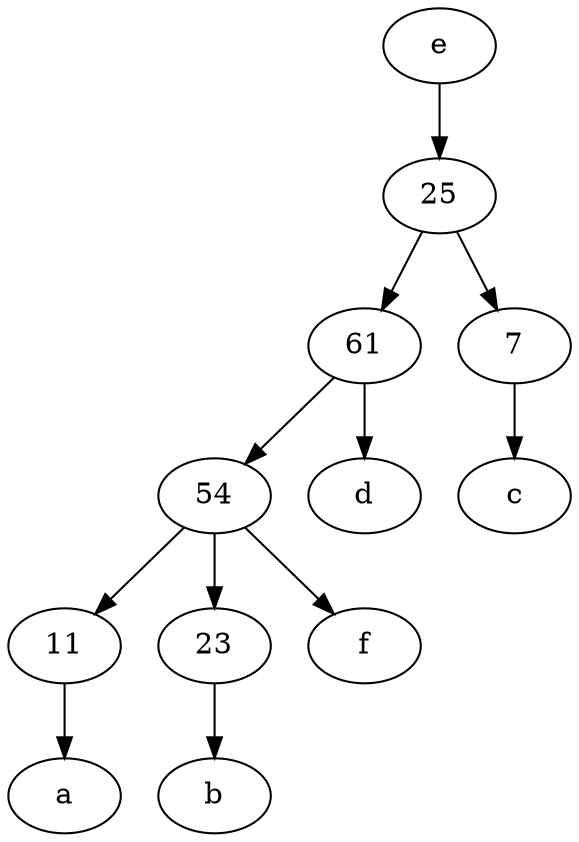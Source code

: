 digraph  {
	61;
	54;
	11;
	e [pos="30,50!"];
	25;
	7;
	23;
	61 -> 54;
	25 -> 7;
	23 -> b;
	54 -> 23;
	61 -> d;
	25 -> 61;
	7 -> c;
	54 -> f;
	11 -> a;
	54 -> 11;
	e -> 25;

	}